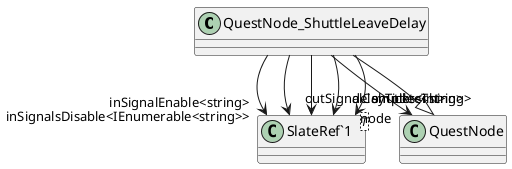 @startuml
class QuestNode_ShuttleLeaveDelay {
}
class "SlateRef`1"<T> {
}
QuestNode <|-- QuestNode_ShuttleLeaveDelay
QuestNode_ShuttleLeaveDelay --> "inSignalEnable<string>" "SlateRef`1"
QuestNode_ShuttleLeaveDelay --> "outSignalComplete<string>" "SlateRef`1"
QuestNode_ShuttleLeaveDelay --> "inSignalsDisable<IEnumerable<string>>" "SlateRef`1"
QuestNode_ShuttleLeaveDelay --> "delayTicks<int>" "SlateRef`1"
QuestNode_ShuttleLeaveDelay --> "shuttle<Thing>" "SlateRef`1"
QuestNode_ShuttleLeaveDelay --> "node" QuestNode
@enduml
